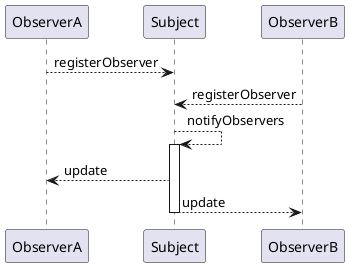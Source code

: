 @startuml

ObserverA --> Subject: registerObserver
ObserverB --> Subject: registerObserver

Subject --> Subject: notifyObservers
activate Subject
Subject --> ObserverA: update
Subject --> ObserverB: update
deactivate Subject


@enduml